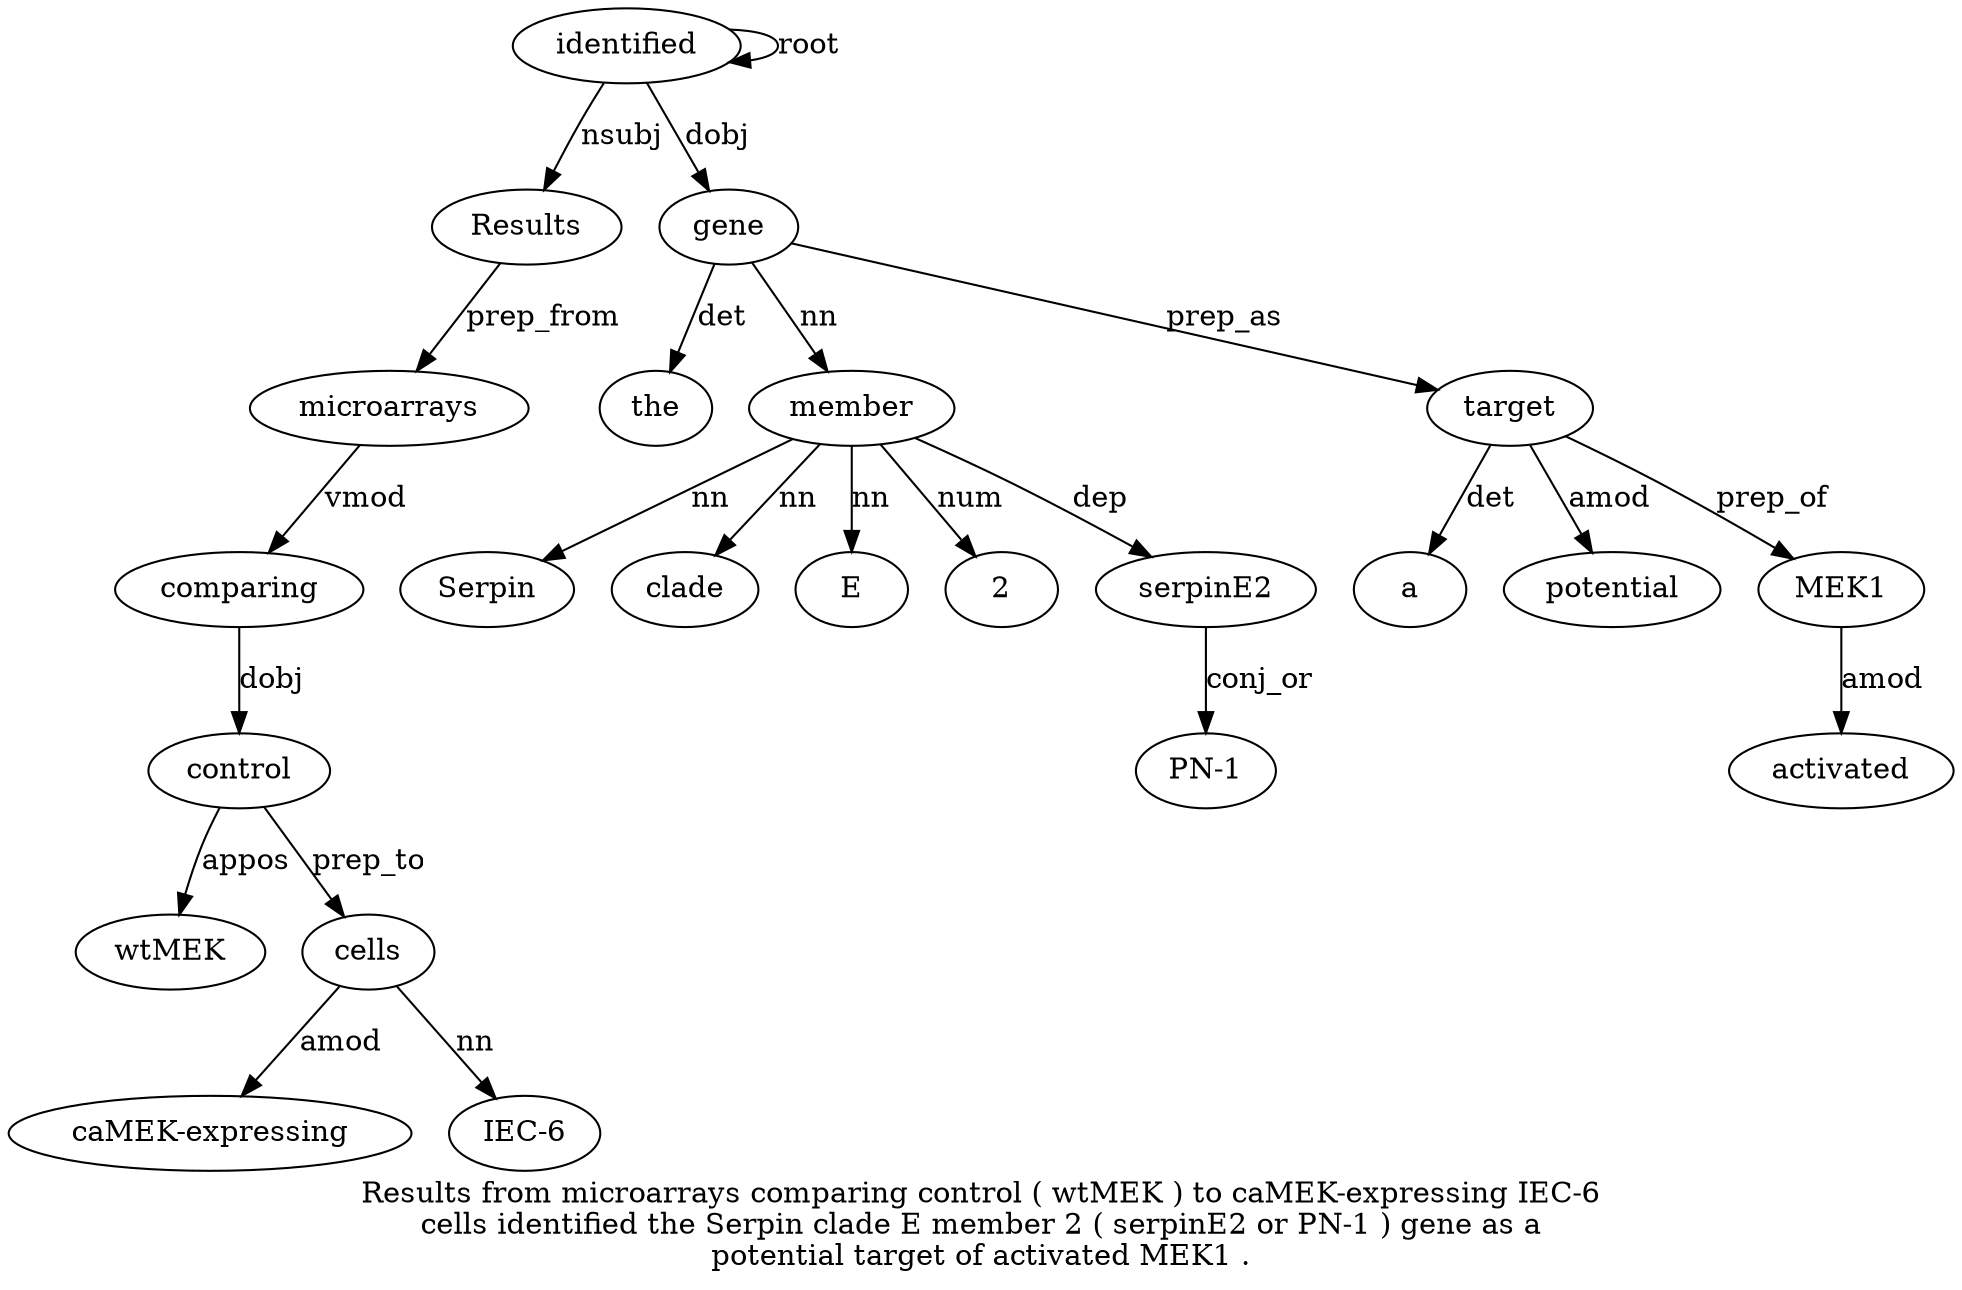 digraph "Results from microarrays comparing control ( wtMEK ) to caMEK-expressing IEC-6 cells identified the Serpin clade E member 2 ( serpinE2 or PN-1 ) gene as a potential target of activated MEK1 ." {
label="Results from microarrays comparing control ( wtMEK ) to caMEK-expressing IEC-6
cells identified the Serpin clade E member 2 ( serpinE2 or PN-1 ) gene as a
potential target of activated MEK1 .";
identified13 [style=filled, fillcolor=white, label=identified];
Results1 [style=filled, fillcolor=white, label=Results];
identified13 -> Results1  [label=nsubj];
microarrays3 [style=filled, fillcolor=white, label=microarrays];
Results1 -> microarrays3  [label=prep_from];
comparing4 [style=filled, fillcolor=white, label=comparing];
microarrays3 -> comparing4  [label=vmod];
control5 [style=filled, fillcolor=white, label=control];
comparing4 -> control5  [label=dobj];
wtMEK7 [style=filled, fillcolor=white, label=wtMEK];
control5 -> wtMEK7  [label=appos];
cells12 [style=filled, fillcolor=white, label=cells];
"caMEK-expressing10" [style=filled, fillcolor=white, label="caMEK-expressing"];
cells12 -> "caMEK-expressing10"  [label=amod];
"IEC-611" [style=filled, fillcolor=white, label="IEC-6"];
cells12 -> "IEC-611"  [label=nn];
control5 -> cells12  [label=prep_to];
identified13 -> identified13  [label=root];
gene25 [style=filled, fillcolor=white, label=gene];
the14 [style=filled, fillcolor=white, label=the];
gene25 -> the14  [label=det];
member18 [style=filled, fillcolor=white, label=member];
Serpin15 [style=filled, fillcolor=white, label=Serpin];
member18 -> Serpin15  [label=nn];
clade16 [style=filled, fillcolor=white, label=clade];
member18 -> clade16  [label=nn];
E17 [style=filled, fillcolor=white, label=E];
member18 -> E17  [label=nn];
gene25 -> member18  [label=nn];
219 [style=filled, fillcolor=white, label=2];
member18 -> 219  [label=num];
serpinE221 [style=filled, fillcolor=white, label=serpinE2];
member18 -> serpinE221  [label=dep];
"PN-123" [style=filled, fillcolor=white, label="PN-1"];
serpinE221 -> "PN-123"  [label=conj_or];
identified13 -> gene25  [label=dobj];
target29 [style=filled, fillcolor=white, label=target];
a27 [style=filled, fillcolor=white, label=a];
target29 -> a27  [label=det];
potential28 [style=filled, fillcolor=white, label=potential];
target29 -> potential28  [label=amod];
gene25 -> target29  [label=prep_as];
MEK132 [style=filled, fillcolor=white, label=MEK1];
activated31 [style=filled, fillcolor=white, label=activated];
MEK132 -> activated31  [label=amod];
target29 -> MEK132  [label=prep_of];
}
